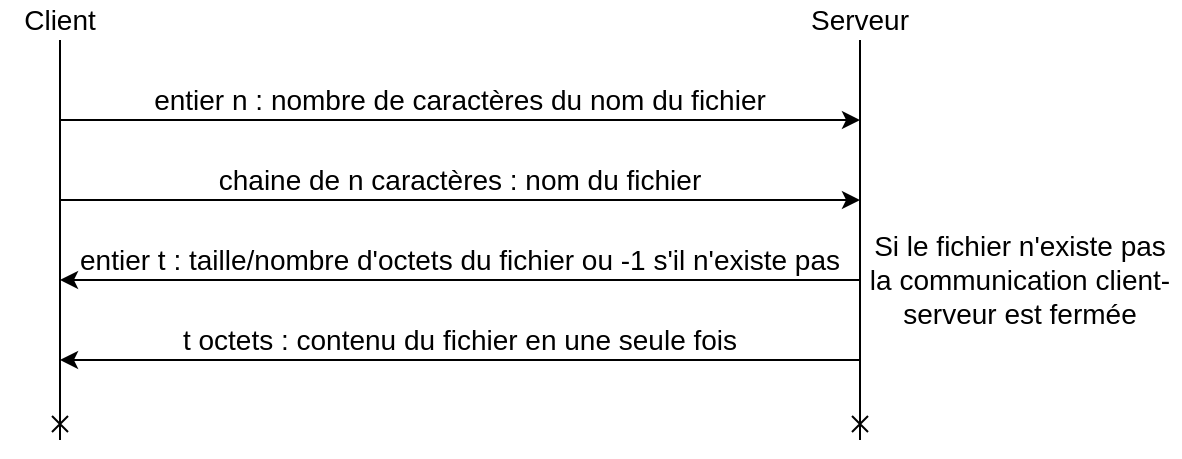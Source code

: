 <mxfile version="17.4.0" type="github">
  <diagram id="EzknV4vrXtdMTsb4mSIc" name="Page-1">
    <mxGraphModel dx="1102" dy="606" grid="1" gridSize="10" guides="1" tooltips="1" connect="1" arrows="1" fold="1" page="1" pageScale="1" pageWidth="827" pageHeight="1169" math="0" shadow="0">
      <root>
        <mxCell id="0" />
        <mxCell id="1" parent="0" />
        <mxCell id="HmDkkWHDEEoavgmJ92DL-2" value="" style="endArrow=none;html=1;rounded=0;startArrow=cross;startFill=0;endFill=0;" parent="1" edge="1">
          <mxGeometry width="50" height="50" relative="1" as="geometry">
            <mxPoint x="160" y="240" as="sourcePoint" />
            <mxPoint x="160" y="40" as="targetPoint" />
          </mxGeometry>
        </mxCell>
        <mxCell id="HmDkkWHDEEoavgmJ92DL-3" value="" style="endArrow=none;html=1;rounded=0;endFill=0;startArrow=cross;startFill=0;" parent="1" edge="1">
          <mxGeometry width="50" height="50" relative="1" as="geometry">
            <mxPoint x="560" y="240" as="sourcePoint" />
            <mxPoint x="560" y="40" as="targetPoint" />
          </mxGeometry>
        </mxCell>
        <mxCell id="HmDkkWHDEEoavgmJ92DL-4" value="&lt;font style=&quot;font-size: 14px&quot;&gt;Client&lt;/font&gt;" style="text;html=1;strokeColor=none;fillColor=none;align=center;verticalAlign=middle;whiteSpace=wrap;rounded=0;" parent="1" vertex="1">
          <mxGeometry x="130" y="20" width="60" height="20" as="geometry" />
        </mxCell>
        <mxCell id="HmDkkWHDEEoavgmJ92DL-5" value="&lt;font style=&quot;font-size: 14px&quot;&gt;Serveur&lt;br&gt;&lt;/font&gt;" style="text;html=1;strokeColor=none;fillColor=none;align=center;verticalAlign=middle;whiteSpace=wrap;rounded=0;" parent="1" vertex="1">
          <mxGeometry x="530" y="20" width="60" height="20" as="geometry" />
        </mxCell>
        <mxCell id="HmDkkWHDEEoavgmJ92DL-9" value="" style="endArrow=classic;html=1;rounded=0;fontSize=14;" parent="1" edge="1">
          <mxGeometry width="50" height="50" relative="1" as="geometry">
            <mxPoint x="160" y="80" as="sourcePoint" />
            <mxPoint x="560" y="80" as="targetPoint" />
          </mxGeometry>
        </mxCell>
        <mxCell id="HmDkkWHDEEoavgmJ92DL-11" value="entier n : nombre de caractères du nom du fichier" style="text;html=1;strokeColor=none;fillColor=none;align=center;verticalAlign=middle;whiteSpace=wrap;rounded=0;fontSize=14;" parent="1" vertex="1">
          <mxGeometry x="160" y="60" width="400" height="20" as="geometry" />
        </mxCell>
        <mxCell id="HmDkkWHDEEoavgmJ92DL-12" value="" style="endArrow=classic;html=1;rounded=0;fontSize=14;" parent="1" edge="1">
          <mxGeometry width="50" height="50" relative="1" as="geometry">
            <mxPoint x="160" y="120" as="sourcePoint" />
            <mxPoint x="560" y="120" as="targetPoint" />
          </mxGeometry>
        </mxCell>
        <mxCell id="HmDkkWHDEEoavgmJ92DL-13" value="chaine de n caractères : nom du fichier" style="text;html=1;strokeColor=none;fillColor=none;align=center;verticalAlign=middle;whiteSpace=wrap;rounded=0;fontSize=14;" parent="1" vertex="1">
          <mxGeometry x="160" y="100" width="400" height="20" as="geometry" />
        </mxCell>
        <mxCell id="HmDkkWHDEEoavgmJ92DL-14" value="" style="endArrow=classic;html=1;rounded=0;fontSize=14;" parent="1" edge="1">
          <mxGeometry width="50" height="50" relative="1" as="geometry">
            <mxPoint x="560" y="160" as="sourcePoint" />
            <mxPoint x="160" y="160" as="targetPoint" />
          </mxGeometry>
        </mxCell>
        <mxCell id="HmDkkWHDEEoavgmJ92DL-15" value="entier t : taille/nombre d&#39;octets du fichier ou -1 s&#39;il n&#39;existe pas" style="text;html=1;strokeColor=none;fillColor=none;align=center;verticalAlign=middle;whiteSpace=wrap;rounded=0;fontSize=14;" parent="1" vertex="1">
          <mxGeometry x="160" y="140" width="400" height="20" as="geometry" />
        </mxCell>
        <mxCell id="HmDkkWHDEEoavgmJ92DL-16" value="" style="endArrow=classic;html=1;rounded=0;fontSize=14;" parent="1" edge="1">
          <mxGeometry width="50" height="50" relative="1" as="geometry">
            <mxPoint x="560" y="200" as="sourcePoint" />
            <mxPoint x="160" y="200" as="targetPoint" />
          </mxGeometry>
        </mxCell>
        <mxCell id="HmDkkWHDEEoavgmJ92DL-18" value="t octets : contenu du fichier en une seule fois" style="text;html=1;strokeColor=none;fillColor=none;align=center;verticalAlign=middle;whiteSpace=wrap;rounded=0;fontSize=14;" parent="1" vertex="1">
          <mxGeometry x="160" y="180" width="400" height="20" as="geometry" />
        </mxCell>
        <mxCell id="HmDkkWHDEEoavgmJ92DL-38" value="Si le fichier n&#39;existe pas la communication client-serveur est fermée" style="text;html=1;strokeColor=none;fillColor=none;align=center;verticalAlign=middle;whiteSpace=wrap;rounded=0;fontSize=14;" parent="1" vertex="1">
          <mxGeometry x="560" y="130" width="160" height="60" as="geometry" />
        </mxCell>
      </root>
    </mxGraphModel>
  </diagram>
</mxfile>
